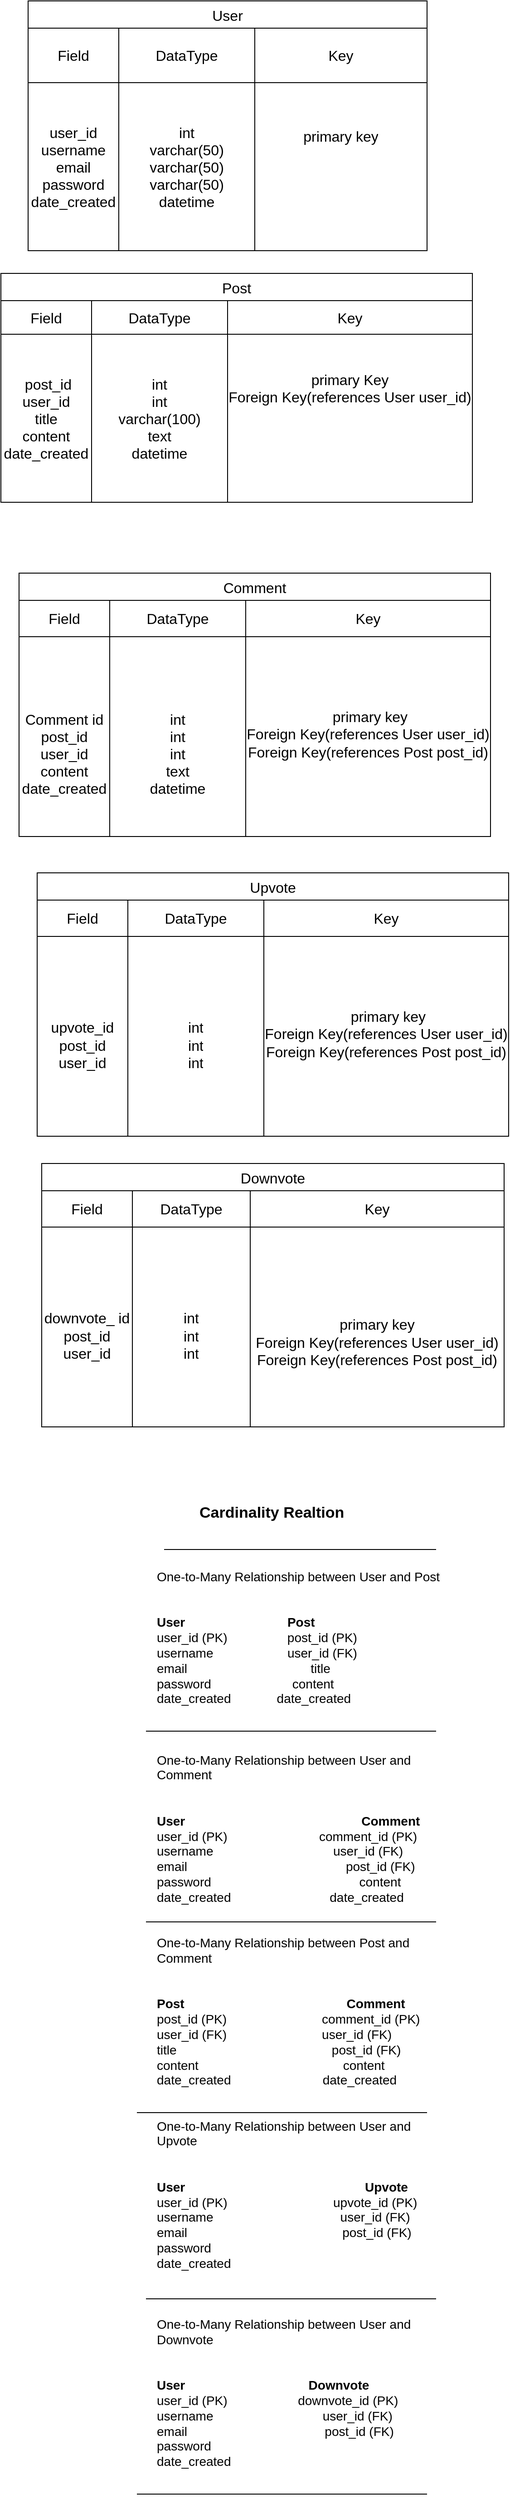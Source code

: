 <mxfile version="21.2.1" type="github" pages="2">
  <diagram name="Page-1" id="LZT7wUZ_4pmAXvz5bYNA">
    <mxGraphModel dx="1050" dy="1615" grid="1" gridSize="10" guides="1" tooltips="1" connect="1" arrows="1" fold="1" page="1" pageScale="1" pageWidth="850" pageHeight="1100" math="0" shadow="0">
      <root>
        <mxCell id="0" />
        <mxCell id="1" parent="0" />
        <mxCell id="FSHCJqC_9t4m0_mm_uua-8" value="User" style="shape=table;startSize=30;container=1;collapsible=0;childLayout=tableLayout;strokeColor=default;fontSize=16;" vertex="1" parent="1">
          <mxGeometry x="30" y="-1060" width="440" height="275" as="geometry" />
        </mxCell>
        <mxCell id="FSHCJqC_9t4m0_mm_uua-9" value="" style="shape=tableRow;horizontal=0;startSize=0;swimlaneHead=0;swimlaneBody=0;strokeColor=inherit;top=0;left=0;bottom=0;right=0;collapsible=0;dropTarget=0;fillColor=none;points=[[0,0.5],[1,0.5]];portConstraint=eastwest;fontSize=16;" vertex="1" parent="FSHCJqC_9t4m0_mm_uua-8">
          <mxGeometry y="30" width="440" height="60" as="geometry" />
        </mxCell>
        <mxCell id="FSHCJqC_9t4m0_mm_uua-10" value="Field" style="shape=partialRectangle;html=1;whiteSpace=wrap;connectable=0;strokeColor=inherit;overflow=hidden;fillColor=none;top=0;left=0;bottom=0;right=0;pointerEvents=1;fontSize=16;" vertex="1" parent="FSHCJqC_9t4m0_mm_uua-9">
          <mxGeometry width="100" height="60" as="geometry">
            <mxRectangle width="100" height="60" as="alternateBounds" />
          </mxGeometry>
        </mxCell>
        <mxCell id="FSHCJqC_9t4m0_mm_uua-11" value="DataType" style="shape=partialRectangle;html=1;whiteSpace=wrap;connectable=0;strokeColor=inherit;overflow=hidden;fillColor=none;top=0;left=0;bottom=0;right=0;pointerEvents=1;fontSize=16;" vertex="1" parent="FSHCJqC_9t4m0_mm_uua-9">
          <mxGeometry x="100" width="150" height="60" as="geometry">
            <mxRectangle width="150" height="60" as="alternateBounds" />
          </mxGeometry>
        </mxCell>
        <mxCell id="FSHCJqC_9t4m0_mm_uua-12" value="Key" style="shape=partialRectangle;html=1;whiteSpace=wrap;connectable=0;strokeColor=inherit;overflow=hidden;fillColor=none;top=0;left=0;bottom=0;right=0;pointerEvents=1;fontSize=16;" vertex="1" parent="FSHCJqC_9t4m0_mm_uua-9">
          <mxGeometry x="250" width="190" height="60" as="geometry">
            <mxRectangle width="190" height="60" as="alternateBounds" />
          </mxGeometry>
        </mxCell>
        <mxCell id="FSHCJqC_9t4m0_mm_uua-13" value="" style="shape=tableRow;horizontal=0;startSize=0;swimlaneHead=0;swimlaneBody=0;strokeColor=inherit;top=0;left=0;bottom=0;right=0;collapsible=0;dropTarget=0;fillColor=none;points=[[0,0.5],[1,0.5]];portConstraint=eastwest;fontSize=16;" vertex="1" parent="FSHCJqC_9t4m0_mm_uua-8">
          <mxGeometry y="90" width="440" height="185" as="geometry" />
        </mxCell>
        <mxCell id="FSHCJqC_9t4m0_mm_uua-14" value="user_id&lt;br&gt;username&lt;br&gt;email&lt;br&gt;password&lt;br&gt;date_created&lt;br&gt;" style="shape=partialRectangle;html=1;whiteSpace=wrap;connectable=0;strokeColor=inherit;overflow=hidden;fillColor=none;top=0;left=0;bottom=0;right=0;pointerEvents=1;fontSize=16;" vertex="1" parent="FSHCJqC_9t4m0_mm_uua-13">
          <mxGeometry width="100" height="185" as="geometry">
            <mxRectangle width="100" height="185" as="alternateBounds" />
          </mxGeometry>
        </mxCell>
        <mxCell id="FSHCJqC_9t4m0_mm_uua-15" value="int&lt;br&gt;varchar(50)&lt;br&gt;varchar(50)&lt;br&gt;varchar(50)&lt;br&gt;datetime" style="shape=partialRectangle;html=1;whiteSpace=wrap;connectable=0;strokeColor=inherit;overflow=hidden;fillColor=none;top=0;left=0;bottom=0;right=0;pointerEvents=1;fontSize=16;" vertex="1" parent="FSHCJqC_9t4m0_mm_uua-13">
          <mxGeometry x="100" width="150" height="185" as="geometry">
            <mxRectangle width="150" height="185" as="alternateBounds" />
          </mxGeometry>
        </mxCell>
        <mxCell id="FSHCJqC_9t4m0_mm_uua-16" value="&lt;br&gt;primary key&lt;br&gt;&lt;br&gt;&lt;br&gt;&lt;table&gt;&lt;tbody&gt;&lt;tr&gt;&lt;td&gt;&lt;br&gt;&lt;/td&gt;&lt;td&gt;&lt;br&gt;&lt;/td&gt;&lt;td&gt;&lt;br&gt;&lt;/td&gt;&lt;/tr&gt;&lt;tr&gt;&lt;td&gt;&lt;br&gt;&lt;/td&gt;&lt;td&gt;&lt;br&gt;&lt;/td&gt;&lt;td&gt;&lt;br&gt;&lt;/td&gt;&lt;/tr&gt;&lt;/tbody&gt;&lt;/table&gt;" style="shape=partialRectangle;html=1;whiteSpace=wrap;connectable=0;strokeColor=inherit;overflow=hidden;fillColor=none;top=0;left=0;bottom=0;right=0;pointerEvents=1;fontSize=16;" vertex="1" parent="FSHCJqC_9t4m0_mm_uua-13">
          <mxGeometry x="250" width="190" height="185" as="geometry">
            <mxRectangle width="190" height="185" as="alternateBounds" />
          </mxGeometry>
        </mxCell>
        <mxCell id="FSHCJqC_9t4m0_mm_uua-34" value="Post" style="shape=table;startSize=30;container=1;collapsible=0;childLayout=tableLayout;strokeColor=default;fontSize=16;" vertex="1" parent="1">
          <mxGeometry y="-760" width="520" height="252" as="geometry" />
        </mxCell>
        <mxCell id="FSHCJqC_9t4m0_mm_uua-35" value="" style="shape=tableRow;horizontal=0;startSize=0;swimlaneHead=0;swimlaneBody=0;strokeColor=inherit;top=0;left=0;bottom=0;right=0;collapsible=0;dropTarget=0;fillColor=none;points=[[0,0.5],[1,0.5]];portConstraint=eastwest;fontSize=16;" vertex="1" parent="FSHCJqC_9t4m0_mm_uua-34">
          <mxGeometry y="30" width="520" height="37" as="geometry" />
        </mxCell>
        <mxCell id="FSHCJqC_9t4m0_mm_uua-36" value="Field" style="shape=partialRectangle;html=1;whiteSpace=wrap;connectable=0;strokeColor=inherit;overflow=hidden;fillColor=none;top=0;left=0;bottom=0;right=0;pointerEvents=1;fontSize=16;" vertex="1" parent="FSHCJqC_9t4m0_mm_uua-35">
          <mxGeometry width="100" height="37" as="geometry">
            <mxRectangle width="100" height="37" as="alternateBounds" />
          </mxGeometry>
        </mxCell>
        <mxCell id="FSHCJqC_9t4m0_mm_uua-37" value="DataType" style="shape=partialRectangle;html=1;whiteSpace=wrap;connectable=0;strokeColor=inherit;overflow=hidden;fillColor=none;top=0;left=0;bottom=0;right=0;pointerEvents=1;fontSize=16;" vertex="1" parent="FSHCJqC_9t4m0_mm_uua-35">
          <mxGeometry x="100" width="150" height="37" as="geometry">
            <mxRectangle width="150" height="37" as="alternateBounds" />
          </mxGeometry>
        </mxCell>
        <mxCell id="FSHCJqC_9t4m0_mm_uua-38" value="Key" style="shape=partialRectangle;html=1;whiteSpace=wrap;connectable=0;strokeColor=inherit;overflow=hidden;fillColor=none;top=0;left=0;bottom=0;right=0;pointerEvents=1;fontSize=16;" vertex="1" parent="FSHCJqC_9t4m0_mm_uua-35">
          <mxGeometry x="250" width="270" height="37" as="geometry">
            <mxRectangle width="270" height="37" as="alternateBounds" />
          </mxGeometry>
        </mxCell>
        <mxCell id="FSHCJqC_9t4m0_mm_uua-39" value="" style="shape=tableRow;horizontal=0;startSize=0;swimlaneHead=0;swimlaneBody=0;strokeColor=inherit;top=0;left=0;bottom=0;right=0;collapsible=0;dropTarget=0;fillColor=none;points=[[0,0.5],[1,0.5]];portConstraint=eastwest;fontSize=16;" vertex="1" parent="FSHCJqC_9t4m0_mm_uua-34">
          <mxGeometry y="67" width="520" height="185" as="geometry" />
        </mxCell>
        <mxCell id="FSHCJqC_9t4m0_mm_uua-40" value="&amp;nbsp; &amp;nbsp; &amp;nbsp; &amp;nbsp; &amp;nbsp; &amp;nbsp;post_id&lt;br&gt;user_id&lt;br&gt;title&lt;br&gt;content&lt;br&gt;date_created&lt;br&gt;&lt;br&gt;" style="shape=partialRectangle;html=1;whiteSpace=wrap;connectable=0;strokeColor=inherit;overflow=hidden;fillColor=none;top=0;left=0;bottom=0;right=0;pointerEvents=1;fontSize=16;" vertex="1" parent="FSHCJqC_9t4m0_mm_uua-39">
          <mxGeometry width="100" height="185" as="geometry">
            <mxRectangle width="100" height="185" as="alternateBounds" />
          </mxGeometry>
        </mxCell>
        <mxCell id="FSHCJqC_9t4m0_mm_uua-41" value="int&lt;br&gt;int&lt;br&gt;varchar(100)&lt;br&gt;text&lt;br&gt;datetime&lt;br&gt;" style="shape=partialRectangle;html=1;whiteSpace=wrap;connectable=0;strokeColor=inherit;overflow=hidden;fillColor=none;top=0;left=0;bottom=0;right=0;pointerEvents=1;fontSize=16;" vertex="1" parent="FSHCJqC_9t4m0_mm_uua-39">
          <mxGeometry x="100" width="150" height="185" as="geometry">
            <mxRectangle width="150" height="185" as="alternateBounds" />
          </mxGeometry>
        </mxCell>
        <mxCell id="FSHCJqC_9t4m0_mm_uua-42" value="&amp;nbsp; &lt;br&gt;primary Key&lt;br&gt;Foreign Key(references User user_id)&lt;br&gt;&lt;br&gt;&lt;br&gt;&lt;table&gt;&lt;tbody&gt;&lt;tr&gt;&lt;td&gt;&lt;br&gt;&lt;/td&gt;&lt;td&gt;&lt;br&gt;&lt;/td&gt;&lt;td&gt;&lt;br&gt;&lt;/td&gt;&lt;/tr&gt;&lt;tr&gt;&lt;td&gt;&lt;br&gt;&lt;/td&gt;&lt;td&gt;&lt;br&gt;&lt;/td&gt;&lt;td&gt;&lt;br&gt;&lt;/td&gt;&lt;/tr&gt;&lt;/tbody&gt;&lt;/table&gt;" style="shape=partialRectangle;html=1;whiteSpace=wrap;connectable=0;strokeColor=inherit;overflow=hidden;fillColor=none;top=0;left=0;bottom=0;right=0;pointerEvents=1;fontSize=16;" vertex="1" parent="FSHCJqC_9t4m0_mm_uua-39">
          <mxGeometry x="250" width="270" height="185" as="geometry">
            <mxRectangle width="270" height="185" as="alternateBounds" />
          </mxGeometry>
        </mxCell>
        <mxCell id="FSHCJqC_9t4m0_mm_uua-43" value="Comment" style="shape=table;startSize=30;container=1;collapsible=0;childLayout=tableLayout;strokeColor=default;fontSize=16;" vertex="1" parent="1">
          <mxGeometry x="20" y="-430" width="520" height="290" as="geometry" />
        </mxCell>
        <mxCell id="FSHCJqC_9t4m0_mm_uua-44" value="" style="shape=tableRow;horizontal=0;startSize=0;swimlaneHead=0;swimlaneBody=0;strokeColor=inherit;top=0;left=0;bottom=0;right=0;collapsible=0;dropTarget=0;fillColor=none;points=[[0,0.5],[1,0.5]];portConstraint=eastwest;fontSize=16;" vertex="1" parent="FSHCJqC_9t4m0_mm_uua-43">
          <mxGeometry y="30" width="520" height="40" as="geometry" />
        </mxCell>
        <mxCell id="FSHCJqC_9t4m0_mm_uua-45" value="Field" style="shape=partialRectangle;html=1;whiteSpace=wrap;connectable=0;strokeColor=inherit;overflow=hidden;fillColor=none;top=0;left=0;bottom=0;right=0;pointerEvents=1;fontSize=16;" vertex="1" parent="FSHCJqC_9t4m0_mm_uua-44">
          <mxGeometry width="100" height="40" as="geometry">
            <mxRectangle width="100" height="40" as="alternateBounds" />
          </mxGeometry>
        </mxCell>
        <mxCell id="FSHCJqC_9t4m0_mm_uua-46" value="DataType" style="shape=partialRectangle;html=1;whiteSpace=wrap;connectable=0;strokeColor=inherit;overflow=hidden;fillColor=none;top=0;left=0;bottom=0;right=0;pointerEvents=1;fontSize=16;" vertex="1" parent="FSHCJqC_9t4m0_mm_uua-44">
          <mxGeometry x="100" width="150" height="40" as="geometry">
            <mxRectangle width="150" height="40" as="alternateBounds" />
          </mxGeometry>
        </mxCell>
        <mxCell id="FSHCJqC_9t4m0_mm_uua-47" value="Key" style="shape=partialRectangle;html=1;whiteSpace=wrap;connectable=0;strokeColor=inherit;overflow=hidden;fillColor=none;top=0;left=0;bottom=0;right=0;pointerEvents=1;fontSize=16;" vertex="1" parent="FSHCJqC_9t4m0_mm_uua-44">
          <mxGeometry x="250" width="270" height="40" as="geometry">
            <mxRectangle width="270" height="40" as="alternateBounds" />
          </mxGeometry>
        </mxCell>
        <mxCell id="FSHCJqC_9t4m0_mm_uua-48" value="" style="shape=tableRow;horizontal=0;startSize=0;swimlaneHead=0;swimlaneBody=0;strokeColor=inherit;top=0;left=0;bottom=0;right=0;collapsible=0;dropTarget=0;fillColor=none;points=[[0,0.5],[1,0.5]];portConstraint=eastwest;fontSize=16;" vertex="1" parent="FSHCJqC_9t4m0_mm_uua-43">
          <mxGeometry y="70" width="520" height="220" as="geometry" />
        </mxCell>
        <mxCell id="FSHCJqC_9t4m0_mm_uua-49" value="&amp;nbsp; &amp;nbsp; &amp;nbsp; &amp;nbsp; &amp;nbsp; &amp;nbsp;&lt;br&gt;&lt;br&gt;Comment id&lt;br&gt;post_id&lt;br&gt;user_id&lt;br&gt;content&lt;br&gt;date_created" style="shape=partialRectangle;html=1;whiteSpace=wrap;connectable=0;strokeColor=inherit;overflow=hidden;fillColor=none;top=0;left=0;bottom=0;right=0;pointerEvents=1;fontSize=16;" vertex="1" parent="FSHCJqC_9t4m0_mm_uua-48">
          <mxGeometry width="100" height="220" as="geometry">
            <mxRectangle width="100" height="220" as="alternateBounds" />
          </mxGeometry>
        </mxCell>
        <mxCell id="FSHCJqC_9t4m0_mm_uua-50" value="&lt;br&gt;&lt;br&gt;int&lt;br&gt;int&lt;br&gt;int&lt;br&gt;text&lt;br&gt;datetime" style="shape=partialRectangle;html=1;whiteSpace=wrap;connectable=0;strokeColor=inherit;overflow=hidden;fillColor=none;top=0;left=0;bottom=0;right=0;pointerEvents=1;fontSize=16;" vertex="1" parent="FSHCJqC_9t4m0_mm_uua-48">
          <mxGeometry x="100" width="150" height="220" as="geometry">
            <mxRectangle width="150" height="220" as="alternateBounds" />
          </mxGeometry>
        </mxCell>
        <mxCell id="FSHCJqC_9t4m0_mm_uua-51" value="&amp;nbsp; &amp;nbsp; &amp;nbsp; &amp;nbsp; &amp;nbsp; &amp;nbsp; &amp;nbsp; &amp;nbsp;&lt;br&gt;&lt;br&gt;&lt;br&gt;&lt;br&gt;&amp;nbsp;primary key&lt;br&gt;Foreign Key(references User user_id)&lt;br&gt;Foreign Key(references Post post_id)&lt;br&gt;&lt;br&gt;&lt;br&gt;&lt;br&gt;&lt;table&gt;&lt;tbody&gt;&lt;tr&gt;&lt;td&gt;&lt;br&gt;&lt;/td&gt;&lt;td&gt;&lt;br&gt;&lt;/td&gt;&lt;td&gt;&lt;br&gt;&lt;/td&gt;&lt;/tr&gt;&lt;tr&gt;&lt;td&gt;&lt;br&gt;&lt;/td&gt;&lt;td&gt;&lt;br&gt;&lt;/td&gt;&lt;td&gt;&lt;br&gt;&lt;/td&gt;&lt;/tr&gt;&lt;/tbody&gt;&lt;/table&gt;" style="shape=partialRectangle;html=1;whiteSpace=wrap;connectable=0;strokeColor=inherit;overflow=hidden;fillColor=none;top=0;left=0;bottom=0;right=0;pointerEvents=1;fontSize=16;" vertex="1" parent="FSHCJqC_9t4m0_mm_uua-48">
          <mxGeometry x="250" width="270" height="220" as="geometry">
            <mxRectangle width="270" height="220" as="alternateBounds" />
          </mxGeometry>
        </mxCell>
        <mxCell id="FSHCJqC_9t4m0_mm_uua-65" value="Upvote" style="shape=table;startSize=30;container=1;collapsible=0;childLayout=tableLayout;strokeColor=default;fontSize=16;" vertex="1" parent="1">
          <mxGeometry x="40" y="-100" width="520" height="290" as="geometry" />
        </mxCell>
        <mxCell id="FSHCJqC_9t4m0_mm_uua-66" value="" style="shape=tableRow;horizontal=0;startSize=0;swimlaneHead=0;swimlaneBody=0;strokeColor=inherit;top=0;left=0;bottom=0;right=0;collapsible=0;dropTarget=0;fillColor=none;points=[[0,0.5],[1,0.5]];portConstraint=eastwest;fontSize=16;" vertex="1" parent="FSHCJqC_9t4m0_mm_uua-65">
          <mxGeometry y="30" width="520" height="40" as="geometry" />
        </mxCell>
        <mxCell id="FSHCJqC_9t4m0_mm_uua-67" value="Field" style="shape=partialRectangle;html=1;whiteSpace=wrap;connectable=0;strokeColor=inherit;overflow=hidden;fillColor=none;top=0;left=0;bottom=0;right=0;pointerEvents=1;fontSize=16;" vertex="1" parent="FSHCJqC_9t4m0_mm_uua-66">
          <mxGeometry width="100" height="40" as="geometry">
            <mxRectangle width="100" height="40" as="alternateBounds" />
          </mxGeometry>
        </mxCell>
        <mxCell id="FSHCJqC_9t4m0_mm_uua-68" value="DataType" style="shape=partialRectangle;html=1;whiteSpace=wrap;connectable=0;strokeColor=inherit;overflow=hidden;fillColor=none;top=0;left=0;bottom=0;right=0;pointerEvents=1;fontSize=16;" vertex="1" parent="FSHCJqC_9t4m0_mm_uua-66">
          <mxGeometry x="100" width="150" height="40" as="geometry">
            <mxRectangle width="150" height="40" as="alternateBounds" />
          </mxGeometry>
        </mxCell>
        <mxCell id="FSHCJqC_9t4m0_mm_uua-69" value="Key" style="shape=partialRectangle;html=1;whiteSpace=wrap;connectable=0;strokeColor=inherit;overflow=hidden;fillColor=none;top=0;left=0;bottom=0;right=0;pointerEvents=1;fontSize=16;" vertex="1" parent="FSHCJqC_9t4m0_mm_uua-66">
          <mxGeometry x="250" width="270" height="40" as="geometry">
            <mxRectangle width="270" height="40" as="alternateBounds" />
          </mxGeometry>
        </mxCell>
        <mxCell id="FSHCJqC_9t4m0_mm_uua-70" value="" style="shape=tableRow;horizontal=0;startSize=0;swimlaneHead=0;swimlaneBody=0;strokeColor=inherit;top=0;left=0;bottom=0;right=0;collapsible=0;dropTarget=0;fillColor=none;points=[[0,0.5],[1,0.5]];portConstraint=eastwest;fontSize=16;" vertex="1" parent="FSHCJqC_9t4m0_mm_uua-65">
          <mxGeometry y="70" width="520" height="220" as="geometry" />
        </mxCell>
        <mxCell id="FSHCJqC_9t4m0_mm_uua-71" value="&amp;nbsp; &amp;nbsp; &amp;nbsp; &amp;nbsp; &amp;nbsp; &amp;nbsp;&lt;br&gt;&lt;br&gt;upvote_id&lt;br&gt;post_id&lt;br&gt;user_id&lt;br&gt;&lt;br&gt;" style="shape=partialRectangle;html=1;whiteSpace=wrap;connectable=0;strokeColor=inherit;overflow=hidden;fillColor=none;top=0;left=0;bottom=0;right=0;pointerEvents=1;fontSize=16;" vertex="1" parent="FSHCJqC_9t4m0_mm_uua-70">
          <mxGeometry width="100" height="220" as="geometry">
            <mxRectangle width="100" height="220" as="alternateBounds" />
          </mxGeometry>
        </mxCell>
        <mxCell id="FSHCJqC_9t4m0_mm_uua-72" value="&lt;br&gt;&lt;br&gt;int&lt;br&gt;int&lt;br&gt;int&lt;br&gt;&lt;br&gt;" style="shape=partialRectangle;html=1;whiteSpace=wrap;connectable=0;strokeColor=inherit;overflow=hidden;fillColor=none;top=0;left=0;bottom=0;right=0;pointerEvents=1;fontSize=16;" vertex="1" parent="FSHCJqC_9t4m0_mm_uua-70">
          <mxGeometry x="100" width="150" height="220" as="geometry">
            <mxRectangle width="150" height="220" as="alternateBounds" />
          </mxGeometry>
        </mxCell>
        <mxCell id="FSHCJqC_9t4m0_mm_uua-73" value="&amp;nbsp; &amp;nbsp; &amp;nbsp; &amp;nbsp; &amp;nbsp; &amp;nbsp; &amp;nbsp; &amp;nbsp;&lt;br&gt;&lt;br&gt;&lt;br&gt;&lt;br&gt;&amp;nbsp;primary key&lt;br&gt;Foreign Key(references User user_id)&lt;br&gt;Foreign Key(references Post post_id)&lt;br&gt;&lt;br&gt;&lt;br&gt;&lt;br&gt;&lt;table&gt;&lt;tbody&gt;&lt;tr&gt;&lt;td&gt;&lt;br&gt;&lt;/td&gt;&lt;td&gt;&lt;br&gt;&lt;/td&gt;&lt;td&gt;&lt;br&gt;&lt;/td&gt;&lt;/tr&gt;&lt;tr&gt;&lt;td&gt;&lt;br&gt;&lt;/td&gt;&lt;td&gt;&lt;br&gt;&lt;/td&gt;&lt;td&gt;&lt;br&gt;&lt;/td&gt;&lt;/tr&gt;&lt;/tbody&gt;&lt;/table&gt;" style="shape=partialRectangle;html=1;whiteSpace=wrap;connectable=0;strokeColor=inherit;overflow=hidden;fillColor=none;top=0;left=0;bottom=0;right=0;pointerEvents=1;fontSize=16;" vertex="1" parent="FSHCJqC_9t4m0_mm_uua-70">
          <mxGeometry x="250" width="270" height="220" as="geometry">
            <mxRectangle width="270" height="220" as="alternateBounds" />
          </mxGeometry>
        </mxCell>
        <mxCell id="FSHCJqC_9t4m0_mm_uua-74" value="Downvote" style="shape=table;startSize=30;container=1;collapsible=0;childLayout=tableLayout;strokeColor=default;fontSize=16;" vertex="1" parent="1">
          <mxGeometry x="45" y="220" width="510" height="290" as="geometry" />
        </mxCell>
        <mxCell id="FSHCJqC_9t4m0_mm_uua-75" value="" style="shape=tableRow;horizontal=0;startSize=0;swimlaneHead=0;swimlaneBody=0;strokeColor=inherit;top=0;left=0;bottom=0;right=0;collapsible=0;dropTarget=0;fillColor=none;points=[[0,0.5],[1,0.5]];portConstraint=eastwest;fontSize=16;" vertex="1" parent="FSHCJqC_9t4m0_mm_uua-74">
          <mxGeometry y="30" width="510" height="40" as="geometry" />
        </mxCell>
        <mxCell id="FSHCJqC_9t4m0_mm_uua-76" value="Field" style="shape=partialRectangle;html=1;whiteSpace=wrap;connectable=0;strokeColor=inherit;overflow=hidden;fillColor=none;top=0;left=0;bottom=0;right=0;pointerEvents=1;fontSize=16;" vertex="1" parent="FSHCJqC_9t4m0_mm_uua-75">
          <mxGeometry width="100" height="40" as="geometry">
            <mxRectangle width="100" height="40" as="alternateBounds" />
          </mxGeometry>
        </mxCell>
        <mxCell id="FSHCJqC_9t4m0_mm_uua-77" value="DataType" style="shape=partialRectangle;html=1;whiteSpace=wrap;connectable=0;strokeColor=inherit;overflow=hidden;fillColor=none;top=0;left=0;bottom=0;right=0;pointerEvents=1;fontSize=16;" vertex="1" parent="FSHCJqC_9t4m0_mm_uua-75">
          <mxGeometry x="100" width="130" height="40" as="geometry">
            <mxRectangle width="130" height="40" as="alternateBounds" />
          </mxGeometry>
        </mxCell>
        <mxCell id="FSHCJqC_9t4m0_mm_uua-78" value="Key" style="shape=partialRectangle;html=1;whiteSpace=wrap;connectable=0;strokeColor=inherit;overflow=hidden;fillColor=none;top=0;left=0;bottom=0;right=0;pointerEvents=1;fontSize=16;" vertex="1" parent="FSHCJqC_9t4m0_mm_uua-75">
          <mxGeometry x="230" width="280" height="40" as="geometry">
            <mxRectangle width="280" height="40" as="alternateBounds" />
          </mxGeometry>
        </mxCell>
        <mxCell id="FSHCJqC_9t4m0_mm_uua-79" value="" style="shape=tableRow;horizontal=0;startSize=0;swimlaneHead=0;swimlaneBody=0;strokeColor=inherit;top=0;left=0;bottom=0;right=0;collapsible=0;dropTarget=0;fillColor=none;points=[[0,0.5],[1,0.5]];portConstraint=eastwest;fontSize=16;" vertex="1" parent="FSHCJqC_9t4m0_mm_uua-74">
          <mxGeometry y="70" width="510" height="220" as="geometry" />
        </mxCell>
        <mxCell id="FSHCJqC_9t4m0_mm_uua-80" value="&amp;nbsp; &amp;nbsp; &amp;nbsp; &amp;nbsp; &amp;nbsp; &amp;nbsp;&lt;br&gt;&lt;br&gt;downvote_ id&lt;br&gt;post_id&lt;br&gt;user_id&lt;br&gt;&lt;br&gt;" style="shape=partialRectangle;html=1;whiteSpace=wrap;connectable=0;strokeColor=inherit;overflow=hidden;fillColor=none;top=0;left=0;bottom=0;right=0;pointerEvents=1;fontSize=16;" vertex="1" parent="FSHCJqC_9t4m0_mm_uua-79">
          <mxGeometry width="100" height="220" as="geometry">
            <mxRectangle width="100" height="220" as="alternateBounds" />
          </mxGeometry>
        </mxCell>
        <mxCell id="FSHCJqC_9t4m0_mm_uua-81" value="&lt;br&gt;&lt;br&gt;int&lt;br&gt;int&lt;br&gt;int&lt;br&gt;&lt;br&gt;" style="shape=partialRectangle;html=1;whiteSpace=wrap;connectable=0;strokeColor=inherit;overflow=hidden;fillColor=none;top=0;left=0;bottom=0;right=0;pointerEvents=1;fontSize=16;" vertex="1" parent="FSHCJqC_9t4m0_mm_uua-79">
          <mxGeometry x="100" width="130" height="220" as="geometry">
            <mxRectangle width="130" height="220" as="alternateBounds" />
          </mxGeometry>
        </mxCell>
        <mxCell id="FSHCJqC_9t4m0_mm_uua-82" value="&amp;nbsp; &amp;nbsp; &amp;nbsp; &amp;nbsp; &amp;nbsp; &amp;nbsp; &amp;nbsp; &amp;nbsp;&lt;br&gt;&lt;br&gt;&lt;br&gt;&lt;br&gt;&amp;nbsp;&lt;br&gt;primary key&lt;br&gt;Foreign Key(references User user_id)&lt;br&gt;Foreign Key(references Post post_id)&lt;br&gt;&lt;br&gt;&lt;br&gt;&lt;br&gt;&lt;table&gt;&lt;tbody&gt;&lt;tr&gt;&lt;td&gt;&lt;br&gt;&lt;/td&gt;&lt;td&gt;&lt;br&gt;&lt;/td&gt;&lt;td&gt;&lt;br&gt;&lt;/td&gt;&lt;/tr&gt;&lt;tr&gt;&lt;td&gt;&lt;br&gt;&lt;/td&gt;&lt;td&gt;&lt;br&gt;&lt;/td&gt;&lt;td&gt;&lt;br&gt;&lt;/td&gt;&lt;/tr&gt;&lt;/tbody&gt;&lt;/table&gt;" style="shape=partialRectangle;html=1;whiteSpace=wrap;connectable=0;strokeColor=inherit;overflow=hidden;fillColor=none;top=0;left=0;bottom=0;right=0;pointerEvents=1;fontSize=16;" vertex="1" parent="FSHCJqC_9t4m0_mm_uua-79">
          <mxGeometry x="230" width="280" height="220" as="geometry">
            <mxRectangle width="280" height="220" as="alternateBounds" />
          </mxGeometry>
        </mxCell>
        <mxCell id="FSHCJqC_9t4m0_mm_uua-83" value="&amp;nbsp; &amp;nbsp; &amp;nbsp; &amp;nbsp; &amp;nbsp; &amp;nbsp; &amp;nbsp; &amp;nbsp; &amp;nbsp; &amp;nbsp; &amp;nbsp; &amp;nbsp; &amp;nbsp; &amp;nbsp; &amp;nbsp; &amp;nbsp; &amp;nbsp; &amp;nbsp; &amp;nbsp; &amp;nbsp; &amp;nbsp; &amp;nbsp; &amp;nbsp; &amp;nbsp; &amp;nbsp; &amp;nbsp; &amp;nbsp;&lt;b style=&quot;font-size: 17px;&quot;&gt;Cardinality Realtion&lt;/b&gt;" style="text;html=1;align=center;verticalAlign=middle;resizable=0;points=[];autosize=1;strokeColor=none;fillColor=none;" vertex="1" parent="1">
          <mxGeometry x="30" y="590" width="360" height="30" as="geometry" />
        </mxCell>
        <mxCell id="ZqGrM8Np1VP_XshSODhZ-4" value="One-to-Many Relationship between User and Post&lt;br&gt;&lt;br&gt;&lt;br&gt;&lt;b&gt;User&lt;/b&gt;&amp;nbsp; &amp;nbsp; &amp;nbsp; &amp;nbsp; &amp;nbsp; &amp;nbsp; &amp;nbsp; &amp;nbsp; &amp;nbsp; &amp;nbsp; &amp;nbsp; &amp;nbsp; &amp;nbsp; &amp;nbsp; &amp;nbsp;&lt;b&gt;Post&lt;/b&gt;&lt;br&gt;user_id (PK)&amp;nbsp; &amp;nbsp; &amp;nbsp; &amp;nbsp; &amp;nbsp; &amp;nbsp; &amp;nbsp; &amp;nbsp; &amp;nbsp;post_id (PK)&lt;br&gt;username&amp;nbsp; &amp;nbsp; &amp;nbsp; &amp;nbsp; &amp;nbsp; &amp;nbsp; &amp;nbsp; &amp;nbsp; &amp;nbsp; &amp;nbsp; &amp;nbsp;user_id (FK)&lt;br&gt;email&amp;nbsp; &amp;nbsp; &amp;nbsp; &amp;nbsp; &amp;nbsp; &amp;nbsp; &amp;nbsp; &amp;nbsp; &amp;nbsp; &amp;nbsp; &amp;nbsp; &amp;nbsp; &amp;nbsp; &amp;nbsp; &amp;nbsp; &amp;nbsp; &amp;nbsp; &amp;nbsp;title&lt;br&gt;password&amp;nbsp; &amp;nbsp; &amp;nbsp; &amp;nbsp; &amp;nbsp; &amp;nbsp; &amp;nbsp; &amp;nbsp; &amp;nbsp; &amp;nbsp; &amp;nbsp; &amp;nbsp;content&lt;br&gt;date_created&amp;nbsp; &amp;nbsp; &amp;nbsp; &amp;nbsp; &amp;nbsp; &amp;nbsp; &amp;nbsp;date_created&amp;nbsp;&lt;br&gt;&lt;br&gt;&lt;br&gt;&lt;br&gt;One-to-Many Relationship between User and Comment&lt;br&gt;&lt;br&gt;&lt;br&gt;&lt;b&gt;User&lt;/b&gt;&amp;nbsp; &amp;nbsp; &amp;nbsp; &amp;nbsp; &amp;nbsp; &amp;nbsp; &amp;nbsp; &amp;nbsp; &amp;nbsp; &amp;nbsp; &amp;nbsp; &amp;nbsp; &amp;nbsp; &amp;nbsp; &amp;nbsp; &amp;nbsp; &amp;nbsp; &amp;nbsp; &amp;nbsp; &amp;nbsp; &amp;nbsp; &amp;nbsp; &amp;nbsp; &amp;nbsp; &amp;nbsp; &lt;b&gt;Comment&lt;/b&gt;&lt;br&gt;user_id (PK)&amp;nbsp; &amp;nbsp; &amp;nbsp; &amp;nbsp; &amp;nbsp; &amp;nbsp; &amp;nbsp; &amp;nbsp; &amp;nbsp; &amp;nbsp; &amp;nbsp; &amp;nbsp; &amp;nbsp; comment_id (PK)&lt;br&gt;username&amp;nbsp; &amp;nbsp; &amp;nbsp; &amp;nbsp; &amp;nbsp; &amp;nbsp; &amp;nbsp; &amp;nbsp; &amp;nbsp; &amp;nbsp; &amp;nbsp; &amp;nbsp; &amp;nbsp; &amp;nbsp; &amp;nbsp; &amp;nbsp; &amp;nbsp; user_id (FK)&lt;br&gt;email&amp;nbsp; &amp;nbsp; &amp;nbsp; &amp;nbsp; &amp;nbsp; &amp;nbsp; &amp;nbsp; &amp;nbsp; &amp;nbsp; &amp;nbsp; &amp;nbsp; &amp;nbsp; &amp;nbsp; &amp;nbsp; &amp;nbsp; &amp;nbsp; &amp;nbsp; &amp;nbsp; &amp;nbsp; &amp;nbsp; &amp;nbsp; &amp;nbsp; &amp;nbsp;post_id (FK)&lt;br&gt;password&amp;nbsp; &amp;nbsp; &amp;nbsp; &amp;nbsp; &amp;nbsp; &amp;nbsp; &amp;nbsp; &amp;nbsp; &amp;nbsp; &amp;nbsp; &amp;nbsp; &amp;nbsp; &amp;nbsp; &amp;nbsp; &amp;nbsp; &amp;nbsp; &amp;nbsp; &amp;nbsp; &amp;nbsp; &amp;nbsp; &amp;nbsp; content&lt;br&gt;date_created&amp;nbsp; &amp;nbsp; &amp;nbsp; &amp;nbsp; &amp;nbsp; &amp;nbsp; &amp;nbsp; &amp;nbsp; &amp;nbsp; &amp;nbsp; &amp;nbsp; &amp;nbsp; &amp;nbsp; &amp;nbsp; date_created&lt;br&gt;&lt;br&gt;&lt;br&gt;One-to-Many Relationship between Post and Comment&lt;br&gt;&lt;br&gt;&lt;br&gt;&lt;b&gt;Post&lt;/b&gt;&amp;nbsp; &amp;nbsp; &amp;nbsp; &amp;nbsp; &amp;nbsp; &amp;nbsp; &amp;nbsp; &amp;nbsp; &amp;nbsp; &amp;nbsp; &amp;nbsp; &amp;nbsp; &amp;nbsp; &amp;nbsp; &amp;nbsp; &amp;nbsp; &amp;nbsp; &amp;nbsp; &amp;nbsp; &amp;nbsp; &amp;nbsp; &amp;nbsp; &amp;nbsp; &lt;b&gt;Comment&lt;/b&gt;&lt;br&gt;post_id (PK)&amp;nbsp; &amp;nbsp; &amp;nbsp; &amp;nbsp; &amp;nbsp; &amp;nbsp; &amp;nbsp; &amp;nbsp; &amp;nbsp; &amp;nbsp; &amp;nbsp; &amp;nbsp; &amp;nbsp; &amp;nbsp;comment_id (PK)&lt;br&gt;user_id (FK)&amp;nbsp; &amp;nbsp; &amp;nbsp; &amp;nbsp; &amp;nbsp; &amp;nbsp; &amp;nbsp; &amp;nbsp; &amp;nbsp; &amp;nbsp; &amp;nbsp; &amp;nbsp; &amp;nbsp; &amp;nbsp;user_id (FK)&lt;br&gt;title&amp;nbsp; &amp;nbsp; &amp;nbsp; &amp;nbsp; &amp;nbsp; &amp;nbsp; &amp;nbsp; &amp;nbsp; &amp;nbsp; &amp;nbsp; &amp;nbsp; &amp;nbsp; &amp;nbsp; &amp;nbsp; &amp;nbsp; &amp;nbsp; &amp;nbsp; &amp;nbsp; &amp;nbsp; &amp;nbsp; &amp;nbsp; &amp;nbsp; post_id (FK)&lt;br&gt;content&amp;nbsp; &amp;nbsp; &amp;nbsp; &amp;nbsp; &amp;nbsp; &amp;nbsp; &amp;nbsp; &amp;nbsp; &amp;nbsp; &amp;nbsp; &amp;nbsp; &amp;nbsp; &amp;nbsp; &amp;nbsp; &amp;nbsp; &amp;nbsp; &amp;nbsp; &amp;nbsp; &amp;nbsp; &amp;nbsp; &amp;nbsp;content&lt;br&gt;date_created&amp;nbsp; &amp;nbsp; &amp;nbsp; &amp;nbsp; &amp;nbsp; &amp;nbsp; &amp;nbsp; &amp;nbsp; &amp;nbsp; &amp;nbsp; &amp;nbsp; &amp;nbsp; &amp;nbsp; date_created&lt;br&gt;&amp;nbsp;&lt;br&gt;&lt;br&gt;One-to-Many Relationship between User and Upvote&lt;br&gt;&lt;br&gt;&lt;br&gt;&lt;b&gt;User&lt;/b&gt;&amp;nbsp; &amp;nbsp; &amp;nbsp; &amp;nbsp; &amp;nbsp; &amp;nbsp; &amp;nbsp; &amp;nbsp; &amp;nbsp; &amp;nbsp; &amp;nbsp; &amp;nbsp; &amp;nbsp; &amp;nbsp; &amp;nbsp; &amp;nbsp; &amp;nbsp; &amp;nbsp; &amp;nbsp; &amp;nbsp; &amp;nbsp; &amp;nbsp; &amp;nbsp; &amp;nbsp; &amp;nbsp; &amp;nbsp;&lt;b&gt;Upvote&lt;/b&gt;&lt;br&gt;user_id (PK)&amp;nbsp; &amp;nbsp; &amp;nbsp; &amp;nbsp; &amp;nbsp; &amp;nbsp; &amp;nbsp; &amp;nbsp; &amp;nbsp; &amp;nbsp; &amp;nbsp; &amp;nbsp; &amp;nbsp; &amp;nbsp; &amp;nbsp; upvote_id (PK)&lt;br&gt;username&amp;nbsp; &amp;nbsp; &amp;nbsp; &amp;nbsp; &amp;nbsp; &amp;nbsp; &amp;nbsp; &amp;nbsp; &amp;nbsp; &amp;nbsp; &amp;nbsp; &amp;nbsp; &amp;nbsp; &amp;nbsp; &amp;nbsp; &amp;nbsp; &amp;nbsp; &amp;nbsp; user_id (FK)&lt;br&gt;email&amp;nbsp; &amp;nbsp; &amp;nbsp; &amp;nbsp; &amp;nbsp; &amp;nbsp; &amp;nbsp; &amp;nbsp; &amp;nbsp; &amp;nbsp; &amp;nbsp; &amp;nbsp; &amp;nbsp; &amp;nbsp; &amp;nbsp; &amp;nbsp; &amp;nbsp; &amp;nbsp; &amp;nbsp; &amp;nbsp; &amp;nbsp; &amp;nbsp; post_id (FK)&lt;br&gt;password	&lt;br&gt;date_created	&lt;br&gt;&lt;br&gt;&lt;br&gt;&lt;br&gt;One-to-Many Relationship between User and Downvote&lt;br&gt;&lt;br&gt;&lt;br&gt;&lt;b&gt;User&lt;/b&gt;&amp;nbsp; &amp;nbsp; &amp;nbsp; &amp;nbsp; &amp;nbsp; &amp;nbsp; &amp;nbsp; &amp;nbsp; &amp;nbsp; &amp;nbsp; &amp;nbsp; &amp;nbsp; &amp;nbsp; &amp;nbsp; &amp;nbsp; &amp;nbsp; &amp;nbsp; &amp;nbsp;&lt;b&gt;Downvote&lt;/b&gt;&lt;br&gt;user_id (PK)&amp;nbsp; &amp;nbsp; &amp;nbsp; &amp;nbsp; &amp;nbsp; &amp;nbsp; &amp;nbsp; &amp;nbsp; &amp;nbsp; &amp;nbsp; downvote_id (PK)&lt;br&gt;username&amp;nbsp; &amp;nbsp; &amp;nbsp; &amp;nbsp; &amp;nbsp; &amp;nbsp; &amp;nbsp; &amp;nbsp; &amp;nbsp; &amp;nbsp; &amp;nbsp; &amp;nbsp; &amp;nbsp; &amp;nbsp; &amp;nbsp; &amp;nbsp;user_id (FK)&lt;br&gt;email&amp;nbsp; &amp;nbsp; &amp;nbsp; &amp;nbsp; &amp;nbsp; &amp;nbsp; &amp;nbsp; &amp;nbsp; &amp;nbsp; &amp;nbsp; &amp;nbsp; &amp;nbsp; &amp;nbsp; &amp;nbsp; &amp;nbsp; &amp;nbsp; &amp;nbsp; &amp;nbsp; &amp;nbsp; &amp;nbsp;post_id (FK)&lt;br&gt;password	&lt;br&gt;date_created" style="text;whiteSpace=wrap;html=1;fontSize=14;" vertex="1" parent="1">
          <mxGeometry x="170" y="660" width="330" height="670" as="geometry" />
        </mxCell>
        <mxCell id="ZqGrM8Np1VP_XshSODhZ-21" value="" style="line;strokeWidth=1;rotatable=0;dashed=0;labelPosition=right;align=left;verticalAlign=middle;spacingTop=0;spacingLeft=6;points=[];portConstraint=eastwest;" vertex="1" parent="1">
          <mxGeometry x="180" y="640" width="300" height="10" as="geometry" />
        </mxCell>
        <mxCell id="ZqGrM8Np1VP_XshSODhZ-22" value="" style="line;strokeWidth=1;rotatable=0;dashed=0;labelPosition=right;align=left;verticalAlign=middle;spacingTop=0;spacingLeft=6;points=[];portConstraint=eastwest;" vertex="1" parent="1">
          <mxGeometry x="160" y="840" width="320" height="10" as="geometry" />
        </mxCell>
        <mxCell id="ZqGrM8Np1VP_XshSODhZ-23" value="" style="line;strokeWidth=1;rotatable=0;dashed=0;labelPosition=right;align=left;verticalAlign=middle;spacingTop=0;spacingLeft=6;points=[];portConstraint=eastwest;" vertex="1" parent="1">
          <mxGeometry x="160" y="1420" width="320" height="100" as="geometry" />
        </mxCell>
        <mxCell id="ZqGrM8Np1VP_XshSODhZ-24" value="" style="line;strokeWidth=1;rotatable=0;dashed=0;labelPosition=right;align=left;verticalAlign=middle;spacingTop=0;spacingLeft=6;points=[];portConstraint=eastwest;" vertex="1" parent="1">
          <mxGeometry x="150" y="1260" width="320" height="10" as="geometry" />
        </mxCell>
        <mxCell id="ZqGrM8Np1VP_XshSODhZ-26" value="" style="line;strokeWidth=1;rotatable=0;dashed=0;labelPosition=right;align=left;verticalAlign=middle;spacingTop=0;spacingLeft=6;points=[];portConstraint=eastwest;" vertex="1" parent="1">
          <mxGeometry x="160" y="1050" width="320" height="10" as="geometry" />
        </mxCell>
        <mxCell id="ZqGrM8Np1VP_XshSODhZ-27" value="" style="line;strokeWidth=1;rotatable=0;dashed=0;labelPosition=right;align=left;verticalAlign=middle;spacingTop=0;spacingLeft=6;points=[];portConstraint=eastwest;" vertex="1" parent="1">
          <mxGeometry x="150" y="1680" width="320" height="10" as="geometry" />
        </mxCell>
      </root>
    </mxGraphModel>
  </diagram>
  <diagram id="wsYMr_MqxTCOr_Q9GfJO" name="Page-2">
    <mxGraphModel dx="1050" dy="515" grid="1" gridSize="10" guides="1" tooltips="1" connect="1" arrows="1" fold="1" page="1" pageScale="1" pageWidth="850" pageHeight="1100" math="0" shadow="0">
      <root>
        <mxCell id="0" />
        <mxCell id="1" parent="0" />
      </root>
    </mxGraphModel>
  </diagram>
</mxfile>
